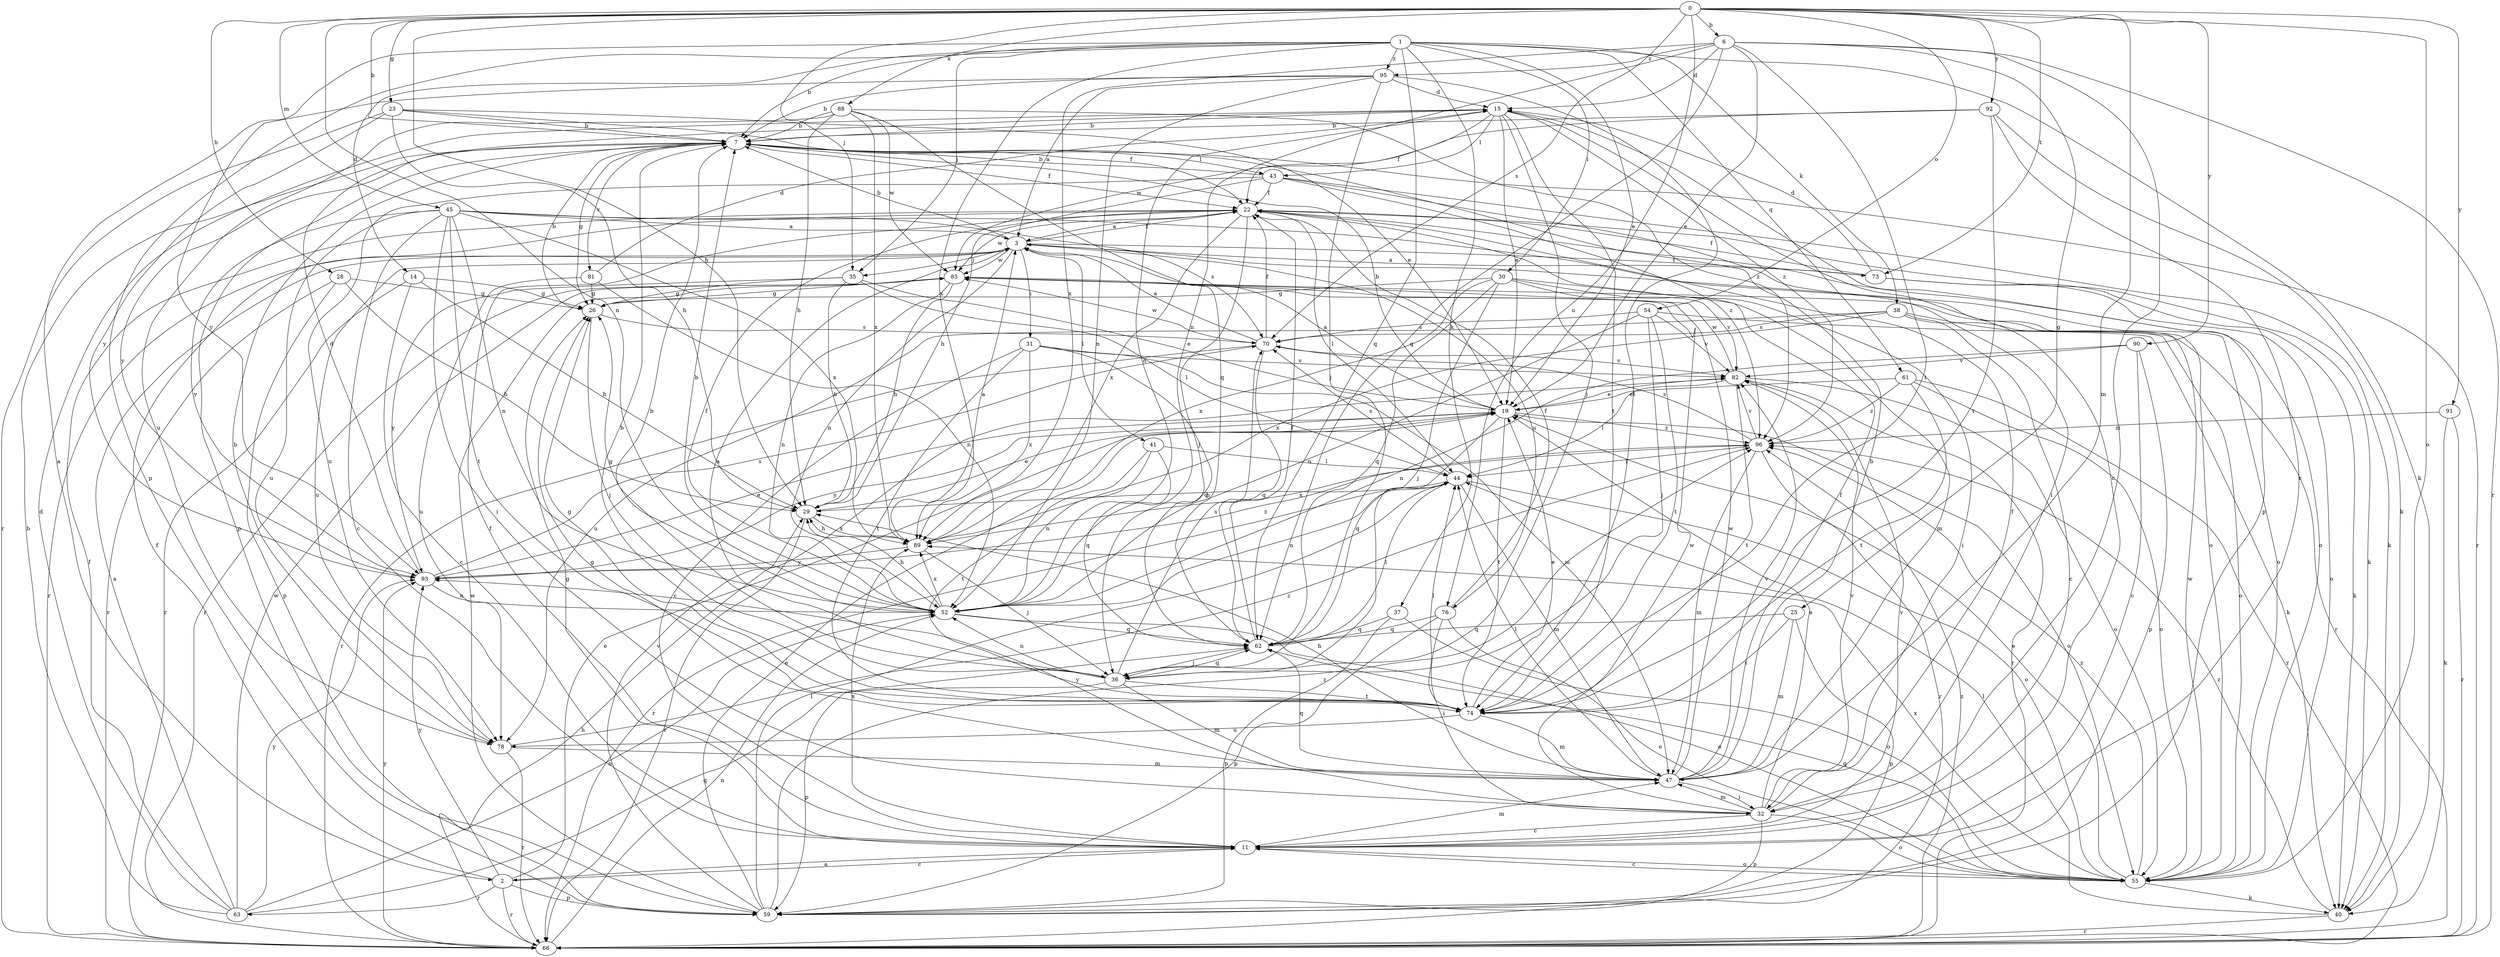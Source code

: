 strict digraph  {
0;
1;
2;
3;
6;
7;
11;
14;
15;
19;
22;
23;
25;
26;
28;
29;
30;
31;
32;
35;
36;
37;
38;
40;
41;
43;
44;
45;
47;
52;
54;
55;
59;
61;
62;
63;
66;
70;
73;
74;
76;
78;
81;
82;
85;
88;
89;
90;
91;
92;
93;
95;
96;
0 -> 6  [label=b];
0 -> 7  [label=b];
0 -> 23  [label=g];
0 -> 28  [label=h];
0 -> 29  [label=h];
0 -> 35  [label=j];
0 -> 45  [label=m];
0 -> 47  [label=m];
0 -> 52  [label=n];
0 -> 54  [label=o];
0 -> 55  [label=o];
0 -> 70  [label=s];
0 -> 73  [label=t];
0 -> 76  [label=u];
0 -> 88  [label=x];
0 -> 90  [label=y];
0 -> 91  [label=y];
0 -> 92  [label=y];
1 -> 2  [label=a];
1 -> 7  [label=b];
1 -> 14  [label=d];
1 -> 19  [label=e];
1 -> 30  [label=i];
1 -> 35  [label=j];
1 -> 37  [label=k];
1 -> 38  [label=k];
1 -> 40  [label=k];
1 -> 59  [label=p];
1 -> 61  [label=q];
1 -> 62  [label=q];
1 -> 89  [label=x];
1 -> 95  [label=z];
2 -> 11  [label=c];
2 -> 19  [label=e];
2 -> 22  [label=f];
2 -> 59  [label=p];
2 -> 63  [label=r];
2 -> 66  [label=r];
2 -> 93  [label=y];
3 -> 7  [label=b];
3 -> 22  [label=f];
3 -> 31  [label=i];
3 -> 35  [label=j];
3 -> 41  [label=l];
3 -> 52  [label=n];
3 -> 55  [label=o];
3 -> 66  [label=r];
3 -> 73  [label=t];
3 -> 76  [label=u];
3 -> 78  [label=u];
3 -> 85  [label=w];
6 -> 15  [label=d];
6 -> 19  [label=e];
6 -> 25  [label=g];
6 -> 32  [label=i];
6 -> 52  [label=n];
6 -> 62  [label=q];
6 -> 66  [label=r];
6 -> 74  [label=t];
6 -> 89  [label=x];
6 -> 95  [label=z];
7 -> 22  [label=f];
7 -> 26  [label=g];
7 -> 43  [label=l];
7 -> 59  [label=p];
7 -> 66  [label=r];
7 -> 81  [label=v];
7 -> 93  [label=y];
11 -> 2  [label=a];
11 -> 22  [label=f];
11 -> 26  [label=g];
11 -> 47  [label=m];
11 -> 55  [label=o];
11 -> 82  [label=v];
11 -> 89  [label=x];
14 -> 11  [label=c];
14 -> 26  [label=g];
14 -> 29  [label=h];
14 -> 66  [label=r];
15 -> 7  [label=b];
15 -> 11  [label=c];
15 -> 19  [label=e];
15 -> 22  [label=f];
15 -> 36  [label=j];
15 -> 43  [label=l];
15 -> 52  [label=n];
15 -> 59  [label=p];
15 -> 74  [label=t];
15 -> 96  [label=z];
19 -> 3  [label=a];
19 -> 7  [label=b];
19 -> 55  [label=o];
19 -> 62  [label=q];
19 -> 74  [label=t];
19 -> 93  [label=y];
19 -> 96  [label=z];
22 -> 3  [label=a];
22 -> 36  [label=j];
22 -> 40  [label=k];
22 -> 44  [label=l];
22 -> 55  [label=o];
22 -> 85  [label=w];
22 -> 89  [label=x];
23 -> 7  [label=b];
23 -> 19  [label=e];
23 -> 22  [label=f];
23 -> 29  [label=h];
23 -> 66  [label=r];
23 -> 93  [label=y];
25 -> 47  [label=m];
25 -> 59  [label=p];
25 -> 62  [label=q];
25 -> 74  [label=t];
26 -> 7  [label=b];
26 -> 36  [label=j];
26 -> 70  [label=s];
28 -> 26  [label=g];
28 -> 29  [label=h];
28 -> 59  [label=p];
28 -> 66  [label=r];
29 -> 19  [label=e];
29 -> 66  [label=r];
29 -> 89  [label=x];
30 -> 26  [label=g];
30 -> 32  [label=i];
30 -> 36  [label=j];
30 -> 47  [label=m];
30 -> 62  [label=q];
30 -> 82  [label=v];
30 -> 89  [label=x];
31 -> 11  [label=c];
31 -> 47  [label=m];
31 -> 62  [label=q];
31 -> 74  [label=t];
31 -> 82  [label=v];
31 -> 89  [label=x];
32 -> 11  [label=c];
32 -> 19  [label=e];
32 -> 22  [label=f];
32 -> 26  [label=g];
32 -> 47  [label=m];
32 -> 55  [label=o];
32 -> 59  [label=p];
32 -> 82  [label=v];
32 -> 85  [label=w];
35 -> 19  [label=e];
35 -> 26  [label=g];
35 -> 29  [label=h];
35 -> 44  [label=l];
35 -> 93  [label=y];
36 -> 3  [label=a];
36 -> 7  [label=b];
36 -> 47  [label=m];
36 -> 52  [label=n];
36 -> 59  [label=p];
36 -> 62  [label=q];
36 -> 70  [label=s];
36 -> 74  [label=t];
37 -> 55  [label=o];
37 -> 59  [label=p];
37 -> 62  [label=q];
38 -> 11  [label=c];
38 -> 55  [label=o];
38 -> 66  [label=r];
38 -> 70  [label=s];
38 -> 78  [label=u];
38 -> 89  [label=x];
40 -> 44  [label=l];
40 -> 66  [label=r];
40 -> 96  [label=z];
41 -> 44  [label=l];
41 -> 52  [label=n];
41 -> 62  [label=q];
41 -> 74  [label=t];
43 -> 7  [label=b];
43 -> 22  [label=f];
43 -> 29  [label=h];
43 -> 32  [label=i];
43 -> 40  [label=k];
43 -> 78  [label=u];
43 -> 96  [label=z];
44 -> 29  [label=h];
44 -> 47  [label=m];
44 -> 52  [label=n];
44 -> 55  [label=o];
44 -> 66  [label=r];
44 -> 70  [label=s];
45 -> 3  [label=a];
45 -> 11  [label=c];
45 -> 32  [label=i];
45 -> 52  [label=n];
45 -> 55  [label=o];
45 -> 70  [label=s];
45 -> 74  [label=t];
45 -> 78  [label=u];
45 -> 89  [label=x];
45 -> 93  [label=y];
47 -> 7  [label=b];
47 -> 22  [label=f];
47 -> 29  [label=h];
47 -> 32  [label=i];
47 -> 44  [label=l];
47 -> 62  [label=q];
47 -> 82  [label=v];
47 -> 85  [label=w];
47 -> 93  [label=y];
52 -> 7  [label=b];
52 -> 22  [label=f];
52 -> 26  [label=g];
52 -> 29  [label=h];
52 -> 55  [label=o];
52 -> 62  [label=q];
52 -> 89  [label=x];
54 -> 36  [label=j];
54 -> 40  [label=k];
54 -> 52  [label=n];
54 -> 70  [label=s];
54 -> 74  [label=t];
54 -> 82  [label=v];
55 -> 11  [label=c];
55 -> 19  [label=e];
55 -> 40  [label=k];
55 -> 62  [label=q];
55 -> 85  [label=w];
55 -> 89  [label=x];
55 -> 96  [label=z];
59 -> 19  [label=e];
59 -> 44  [label=l];
59 -> 82  [label=v];
59 -> 85  [label=w];
59 -> 96  [label=z];
61 -> 19  [label=e];
61 -> 55  [label=o];
61 -> 66  [label=r];
61 -> 74  [label=t];
61 -> 96  [label=z];
62 -> 22  [label=f];
62 -> 36  [label=j];
62 -> 44  [label=l];
63 -> 3  [label=a];
63 -> 7  [label=b];
63 -> 15  [label=d];
63 -> 22  [label=f];
63 -> 52  [label=n];
63 -> 62  [label=q];
63 -> 85  [label=w];
63 -> 93  [label=y];
66 -> 29  [label=h];
66 -> 52  [label=n];
66 -> 93  [label=y];
66 -> 96  [label=z];
70 -> 3  [label=a];
70 -> 22  [label=f];
70 -> 62  [label=q];
70 -> 66  [label=r];
70 -> 82  [label=v];
70 -> 85  [label=w];
73 -> 3  [label=a];
73 -> 15  [label=d];
73 -> 22  [label=f];
73 -> 40  [label=k];
73 -> 55  [label=o];
74 -> 7  [label=b];
74 -> 19  [label=e];
74 -> 26  [label=g];
74 -> 44  [label=l];
74 -> 47  [label=m];
74 -> 78  [label=u];
76 -> 22  [label=f];
76 -> 32  [label=i];
76 -> 55  [label=o];
76 -> 59  [label=p];
76 -> 62  [label=q];
78 -> 7  [label=b];
78 -> 47  [label=m];
78 -> 66  [label=r];
78 -> 96  [label=z];
81 -> 15  [label=d];
81 -> 26  [label=g];
81 -> 52  [label=n];
81 -> 78  [label=u];
82 -> 19  [label=e];
82 -> 44  [label=l];
82 -> 55  [label=o];
82 -> 66  [label=r];
82 -> 74  [label=t];
82 -> 85  [label=w];
85 -> 26  [label=g];
85 -> 29  [label=h];
85 -> 52  [label=n];
85 -> 66  [label=r];
88 -> 7  [label=b];
88 -> 29  [label=h];
88 -> 62  [label=q];
88 -> 78  [label=u];
88 -> 85  [label=w];
88 -> 89  [label=x];
88 -> 96  [label=z];
89 -> 3  [label=a];
89 -> 29  [label=h];
89 -> 36  [label=j];
89 -> 93  [label=y];
90 -> 11  [label=c];
90 -> 52  [label=n];
90 -> 59  [label=p];
90 -> 82  [label=v];
91 -> 40  [label=k];
91 -> 66  [label=r];
91 -> 96  [label=z];
92 -> 7  [label=b];
92 -> 11  [label=c];
92 -> 40  [label=k];
92 -> 74  [label=t];
92 -> 85  [label=w];
93 -> 15  [label=d];
93 -> 19  [label=e];
93 -> 52  [label=n];
93 -> 70  [label=s];
93 -> 96  [label=z];
95 -> 3  [label=a];
95 -> 7  [label=b];
95 -> 15  [label=d];
95 -> 36  [label=j];
95 -> 52  [label=n];
95 -> 74  [label=t];
95 -> 93  [label=y];
96 -> 44  [label=l];
96 -> 47  [label=m];
96 -> 66  [label=r];
96 -> 70  [label=s];
96 -> 82  [label=v];
96 -> 89  [label=x];
}
